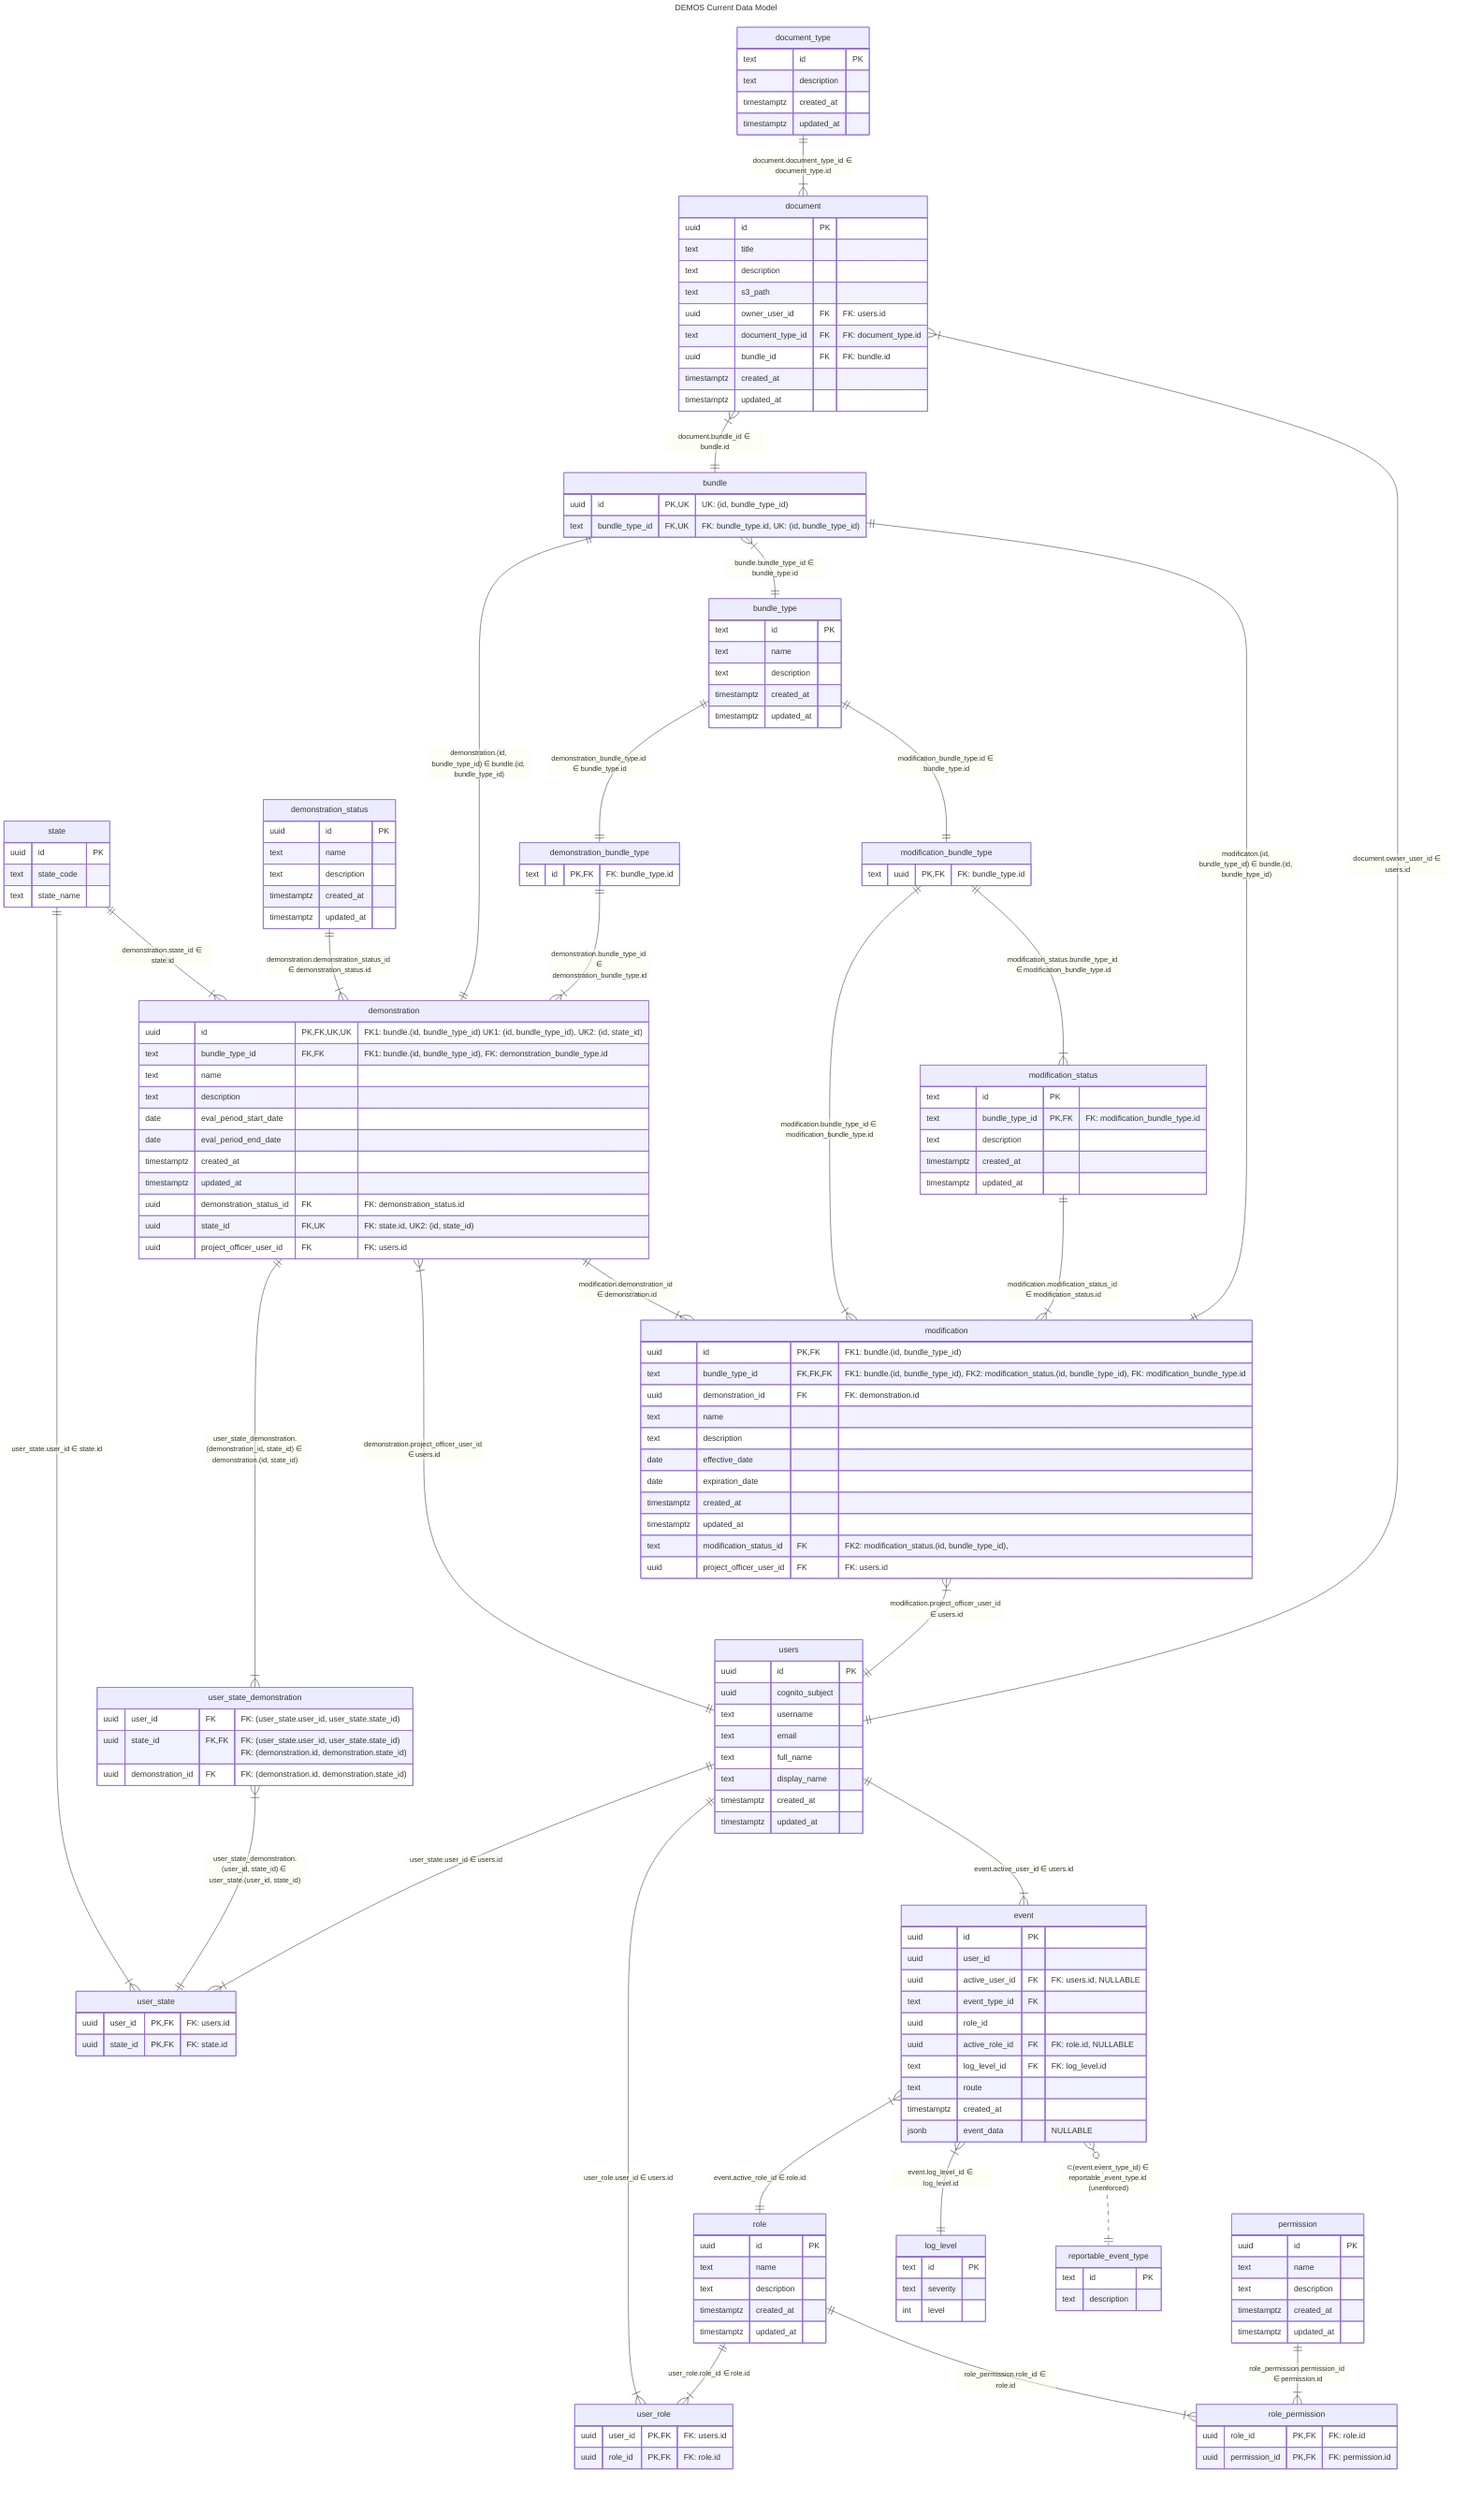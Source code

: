 ---
title: DEMOS Current Data Model
---

erDiagram

  document_type ||--|{ document : "document.document_type_id ∈ document_type.id"
  bundle ||--|| modification : "modificaton.(id, bundle_type_id) ∈ bundle.(id, bundle_type_id)"
  document }|--|| bundle : "document.bundle_id ∈ bundle.id"
  document }|--|| users : "document.owner_user_id ∈ users.id"
  modification }|--|| users : "modification.project_officer_user_id ∈ users.id"
  bundle }|--|| bundle_type : "bundle.bundle_type_id ∈ bundle_type.id"
  demonstration_bundle_type ||--|{ demonstration : "demonstration.bundle_type_id ∈ demonstration_bundle_type.id"
  bundle ||--|| demonstration : "demonstration.(id, bundle_type_id) ∈ bundle.(id, bundle_type_id)"
  bundle_type ||--|| modification_bundle_type : "modification_bundle_type.id ∈ bundle_type.id"
  bundle_type ||--|| demonstration_bundle_type : "demonstration_bundle_type.id ∈ bundle_type.id"
  modification_status ||--|{ modification : "modification.modification_status_id ∈ modification_status.id"
  modification_bundle_type ||--|{ modification : "modification.bundle_type_id ∈ modification_bundle_type.id"
  modification_bundle_type ||--|{ modification_status: "modification_status.bundle_type_id ∈ modification_bundle_type.id"
  demonstration_status ||--|{ demonstration : "demonstration.demonstration_status_id ∈ demonstration_status.id"
  state ||--|{ demonstration : "demonstration.state_id ∈ state.id"
  demonstration }|--|| users : "demonstration.project_officer_user_id ∈ users.id"
  demonstration ||--|{ modification : "modification.demonstration_id ∈ demonstration.id"
  users ||--|{ user_state : "user_state.user_id ∈ users.id"
  user_state_demonstration }|--|| user_state : "user_state_demonstration.(user_id, state_id) ∈ user_state.(user_id, state_id)"
  state ||--|{ user_state : "user_state.user_id ∈ state.id"
  demonstration ||--|{ user_state_demonstration : "user_state_demonstration.(demonstration_id, state_id) ∈ demonstration.(id, state_id)"
  users ||--|{ event : "event.active_user_id ∈ users.id"
  role ||--|{ user_role : "user_role.role_id ∈ role.id"
  event }|--|| role : "event.active_role_id ∈ role.id"
  users ||--|{ user_role : "user_role.user_id ∈ users.id"
  permission ||--|{ role_permission : "role_permission.permission_id ∈ permission.id"
  role ||--|{ role_permission : "role_permission.role_id ∈ role.id"
  event }|--|| log_level : "event.log_level_id ∈ log_level.id"
  event }O..|| reportable_event_type : "⊂(event.event_type_id) ∈ reportable_event_type.id (unenforced)"

  bundle {
    uuid id PK, UK "UK: (id, bundle_type_id)"
    text bundle_type_id FK, UK "FK: bundle_type.id, UK: (id, bundle_type_id)"
  }

  bundle_type {
    text id PK
    text name
    text description
    timestamptz created_at
    timestamptz updated_at
  }

  demonstration {
    uuid id PK, FK, UK, UK "FK1: bundle.(id, bundle_type_id) UK1: (id, bundle_type_id), UK2: (id, state_id)"
    text bundle_type_id FK, FK "FK1: bundle.(id, bundle_type_id), FK: demonstration_bundle_type.id"
    text name
    text description
    date eval_period_start_date
    date eval_period_end_date
    timestamptz created_at
    timestamptz updated_at
    uuid demonstration_status_id FK "FK: demonstration_status.id"
    uuid state_id FK, UK "FK: state.id, UK2: (id, state_id)"
    uuid project_officer_user_id FK "FK: users.id"
  }

  demonstration_bundle_type {
    text id PK, FK "FK: bundle_type.id"
  }

  demonstration_status {
    uuid id PK
    text name
    text description
    timestamptz created_at
    timestamptz updated_at
  }

  document {
    uuid id PK
    text title
    text description
    text s3_path
    uuid owner_user_id FK "FK: users.id"
    text document_type_id FK "FK: document_type.id"
    uuid bundle_id FK "FK: bundle.id"
    timestamptz created_at
    timestamptz updated_at
  }

  document_type {
    text id PK
    text description
    timestamptz created_at
    timestamptz updated_at
  }

  event {
    uuid id PK
    uuid user_id
    uuid active_user_id FK "FK: users.id, NULLABLE"
    text event_type_id FK
    uuid role_id
    uuid active_role_id FK "FK: role.id, NULLABLE"
    text log_level_id FK "FK: log_level.id"
    text route
    timestamptz created_at
    jsonb event_data "NULLABLE"
  }

  log_level {
    text id PK
    text severity
    int level
  }

  modification {
    uuid id PK, FK "FK1: bundle.(id, bundle_type_id)"
    text bundle_type_id FK, FK, FK "FK1: bundle.(id, bundle_type_id), FK2: modification_status.(id, bundle_type_id), FK: modification_bundle_type.id"
    uuid demonstration_id FK "FK: demonstration.id"
    text name
    text description
    date effective_date
    date expiration_date
    timestamptz created_at
    timestamptz updated_at
    text modification_status_id FK "FK2: modification_status.(id, bundle_type_id),"
    uuid project_officer_user_id FK "FK: users.id"
  }

  modification_bundle_type {
    text uuid PK, FK "FK: bundle_type.id"
  }

  modification_status {
    text id PK
    text bundle_type_id PK, FK "FK: modification_bundle_type.id"
    text description
    timestamptz created_at
    timestamptz updated_at
  }

  permission {
    uuid id PK
    text name
    text description
    timestamptz created_at
    timestamptz updated_at
  }

  reportable_event_type {
    text id PK
    text description
  }

  role {
    uuid id PK
    text name
    text description
    timestamptz created_at
    timestamptz updated_at
  }

  role_permission {
    uuid role_id PK, FK "FK: role.id"
    uuid permission_id PK, FK "FK: permission.id"
  }

  state {
    uuid id PK
    text state_code
    text state_name
  }

  user_role {
    uuid user_id PK, FK "FK: users.id"
    uuid role_id PK, FK "FK: role.id"
  }

  user_state {
    uuid user_id PK, FK "FK: users.id"
    uuid state_id PK, FK "FK: state.id"
  }

  user_state_demonstration {
    uuid user_id FK "FK: (user_state.user_id, user_state.state_id)"
    uuid state_id FK, FK "FK: (user_state.user_id, user_state.state_id)<br>FK: (demonstration.id, demonstration.state_id)"
    uuid demonstration_id FK "FK: (demonstration.id, demonstration.state_id)"
  }

  users {
    uuid id PK
    uuid cognito_subject
    text username
    text email
    text full_name
    text display_name
    timestamptz created_at
    timestamptz updated_at
  }